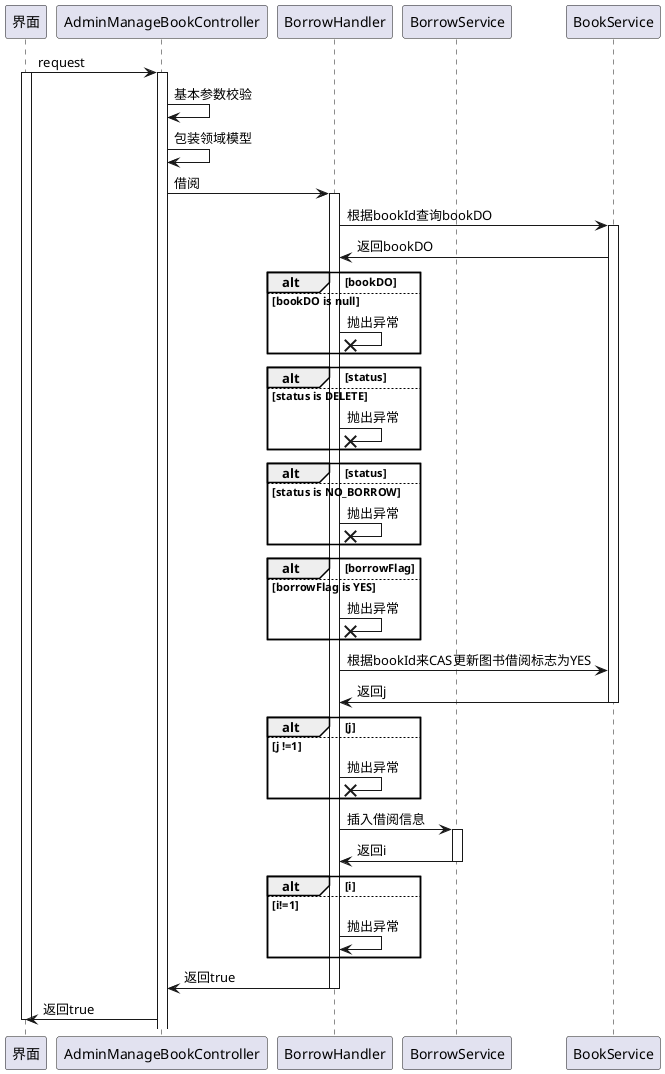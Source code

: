 @startuml
@startuml
participant 界面
participant AdminManageBookController
participant BorrowHandler
participant BorrowService
participant BookService


界面 -> AdminManageBookController :request
activate 界面
activate AdminManageBookController
AdminManageBookController -> AdminManageBookController :基本参数校验
AdminManageBookController -> AdminManageBookController:包装领域模型


AdminManageBookController -> BorrowHandler : 借阅
activate BorrowHandler
BorrowHandler -> BookService:根据bookId查询bookDO
activate BookService
BookService -> BorrowHandler:返回bookDO
alt bookDO
else bookDO is null
BorrowHandler ->x BorrowHandler:抛出异常
end

alt status
else status is DELETE
BorrowHandler ->x BorrowHandler:抛出异常
end

alt status
else status is NO_BORROW
BorrowHandler ->x BorrowHandler:抛出异常
end

alt borrowFlag
else borrowFlag is YES
BorrowHandler ->x BorrowHandler:抛出异常
end

BorrowHandler -> BookService:根据bookId来CAS更新图书借阅标志为YES
BookService -> BorrowHandler:返回j
deactivate BookService
alt j
else j !=1
BorrowHandler ->x BorrowHandler:抛出异常
end

BorrowHandler -> BorrowService:插入借阅信息
activate BorrowService
BorrowService -> BorrowHandler:返回i
deactivate BorrowService

alt i
else i!=1
BorrowHandler -> BorrowHandler:抛出异常
end

BorrowHandler -> AdminManageBookController:返回true
deactivate BorrowHandler
AdminManageBookController -> 界面:返回true
deactivate 界面
@enduml